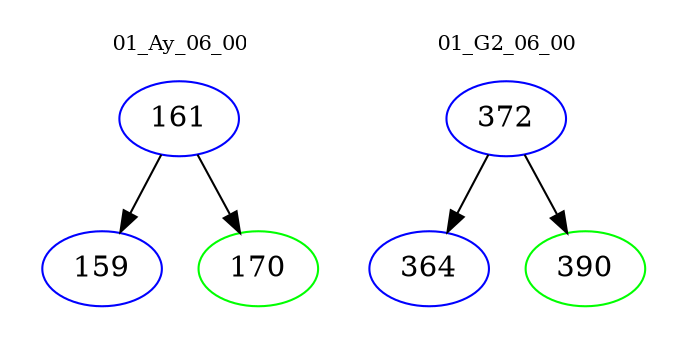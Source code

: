 digraph{
subgraph cluster_0 {
color = white
label = "01_Ay_06_00";
fontsize=10;
T0_161 [label="161", color="blue"]
T0_161 -> T0_159 [color="black"]
T0_159 [label="159", color="blue"]
T0_161 -> T0_170 [color="black"]
T0_170 [label="170", color="green"]
}
subgraph cluster_1 {
color = white
label = "01_G2_06_00";
fontsize=10;
T1_372 [label="372", color="blue"]
T1_372 -> T1_364 [color="black"]
T1_364 [label="364", color="blue"]
T1_372 -> T1_390 [color="black"]
T1_390 [label="390", color="green"]
}
}
